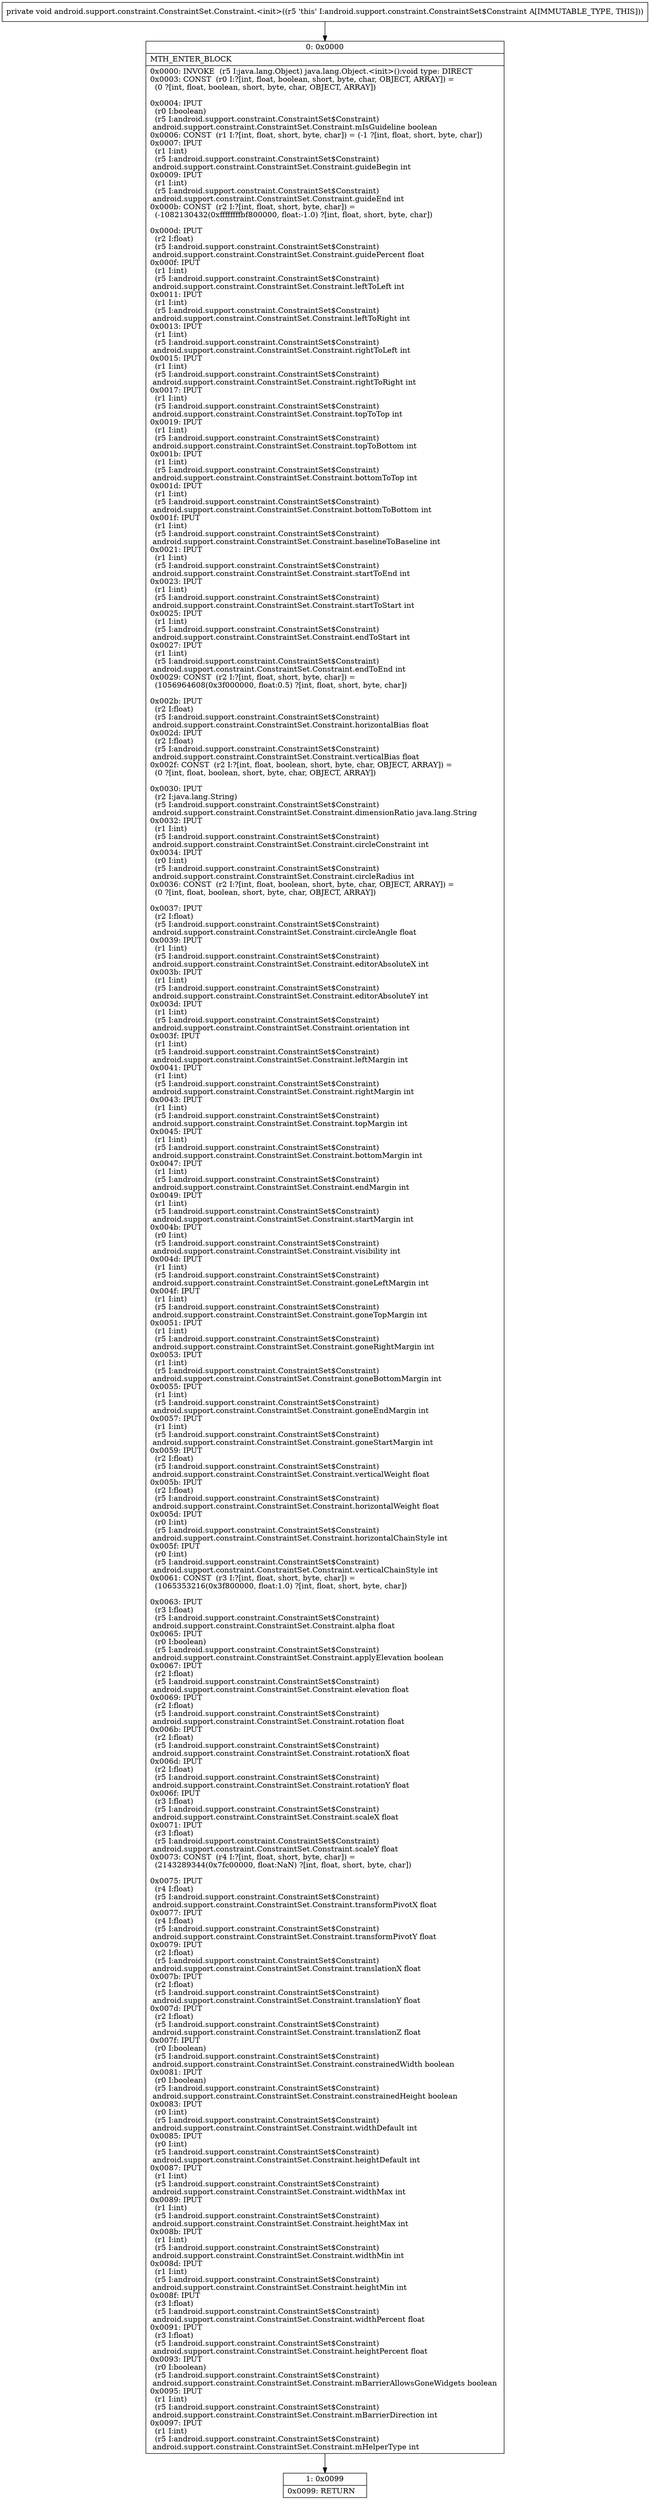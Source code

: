 digraph "CFG forandroid.support.constraint.ConstraintSet.Constraint.\<init\>()V" {
Node_0 [shape=record,label="{0\:\ 0x0000|MTH_ENTER_BLOCK\l|0x0000: INVOKE  (r5 I:java.lang.Object) java.lang.Object.\<init\>():void type: DIRECT \l0x0003: CONST  (r0 I:?[int, float, boolean, short, byte, char, OBJECT, ARRAY]) = \l  (0 ?[int, float, boolean, short, byte, char, OBJECT, ARRAY])\l \l0x0004: IPUT  \l  (r0 I:boolean)\l  (r5 I:android.support.constraint.ConstraintSet$Constraint)\l android.support.constraint.ConstraintSet.Constraint.mIsGuideline boolean \l0x0006: CONST  (r1 I:?[int, float, short, byte, char]) = (\-1 ?[int, float, short, byte, char]) \l0x0007: IPUT  \l  (r1 I:int)\l  (r5 I:android.support.constraint.ConstraintSet$Constraint)\l android.support.constraint.ConstraintSet.Constraint.guideBegin int \l0x0009: IPUT  \l  (r1 I:int)\l  (r5 I:android.support.constraint.ConstraintSet$Constraint)\l android.support.constraint.ConstraintSet.Constraint.guideEnd int \l0x000b: CONST  (r2 I:?[int, float, short, byte, char]) = \l  (\-1082130432(0xffffffffbf800000, float:\-1.0) ?[int, float, short, byte, char])\l \l0x000d: IPUT  \l  (r2 I:float)\l  (r5 I:android.support.constraint.ConstraintSet$Constraint)\l android.support.constraint.ConstraintSet.Constraint.guidePercent float \l0x000f: IPUT  \l  (r1 I:int)\l  (r5 I:android.support.constraint.ConstraintSet$Constraint)\l android.support.constraint.ConstraintSet.Constraint.leftToLeft int \l0x0011: IPUT  \l  (r1 I:int)\l  (r5 I:android.support.constraint.ConstraintSet$Constraint)\l android.support.constraint.ConstraintSet.Constraint.leftToRight int \l0x0013: IPUT  \l  (r1 I:int)\l  (r5 I:android.support.constraint.ConstraintSet$Constraint)\l android.support.constraint.ConstraintSet.Constraint.rightToLeft int \l0x0015: IPUT  \l  (r1 I:int)\l  (r5 I:android.support.constraint.ConstraintSet$Constraint)\l android.support.constraint.ConstraintSet.Constraint.rightToRight int \l0x0017: IPUT  \l  (r1 I:int)\l  (r5 I:android.support.constraint.ConstraintSet$Constraint)\l android.support.constraint.ConstraintSet.Constraint.topToTop int \l0x0019: IPUT  \l  (r1 I:int)\l  (r5 I:android.support.constraint.ConstraintSet$Constraint)\l android.support.constraint.ConstraintSet.Constraint.topToBottom int \l0x001b: IPUT  \l  (r1 I:int)\l  (r5 I:android.support.constraint.ConstraintSet$Constraint)\l android.support.constraint.ConstraintSet.Constraint.bottomToTop int \l0x001d: IPUT  \l  (r1 I:int)\l  (r5 I:android.support.constraint.ConstraintSet$Constraint)\l android.support.constraint.ConstraintSet.Constraint.bottomToBottom int \l0x001f: IPUT  \l  (r1 I:int)\l  (r5 I:android.support.constraint.ConstraintSet$Constraint)\l android.support.constraint.ConstraintSet.Constraint.baselineToBaseline int \l0x0021: IPUT  \l  (r1 I:int)\l  (r5 I:android.support.constraint.ConstraintSet$Constraint)\l android.support.constraint.ConstraintSet.Constraint.startToEnd int \l0x0023: IPUT  \l  (r1 I:int)\l  (r5 I:android.support.constraint.ConstraintSet$Constraint)\l android.support.constraint.ConstraintSet.Constraint.startToStart int \l0x0025: IPUT  \l  (r1 I:int)\l  (r5 I:android.support.constraint.ConstraintSet$Constraint)\l android.support.constraint.ConstraintSet.Constraint.endToStart int \l0x0027: IPUT  \l  (r1 I:int)\l  (r5 I:android.support.constraint.ConstraintSet$Constraint)\l android.support.constraint.ConstraintSet.Constraint.endToEnd int \l0x0029: CONST  (r2 I:?[int, float, short, byte, char]) = \l  (1056964608(0x3f000000, float:0.5) ?[int, float, short, byte, char])\l \l0x002b: IPUT  \l  (r2 I:float)\l  (r5 I:android.support.constraint.ConstraintSet$Constraint)\l android.support.constraint.ConstraintSet.Constraint.horizontalBias float \l0x002d: IPUT  \l  (r2 I:float)\l  (r5 I:android.support.constraint.ConstraintSet$Constraint)\l android.support.constraint.ConstraintSet.Constraint.verticalBias float \l0x002f: CONST  (r2 I:?[int, float, boolean, short, byte, char, OBJECT, ARRAY]) = \l  (0 ?[int, float, boolean, short, byte, char, OBJECT, ARRAY])\l \l0x0030: IPUT  \l  (r2 I:java.lang.String)\l  (r5 I:android.support.constraint.ConstraintSet$Constraint)\l android.support.constraint.ConstraintSet.Constraint.dimensionRatio java.lang.String \l0x0032: IPUT  \l  (r1 I:int)\l  (r5 I:android.support.constraint.ConstraintSet$Constraint)\l android.support.constraint.ConstraintSet.Constraint.circleConstraint int \l0x0034: IPUT  \l  (r0 I:int)\l  (r5 I:android.support.constraint.ConstraintSet$Constraint)\l android.support.constraint.ConstraintSet.Constraint.circleRadius int \l0x0036: CONST  (r2 I:?[int, float, boolean, short, byte, char, OBJECT, ARRAY]) = \l  (0 ?[int, float, boolean, short, byte, char, OBJECT, ARRAY])\l \l0x0037: IPUT  \l  (r2 I:float)\l  (r5 I:android.support.constraint.ConstraintSet$Constraint)\l android.support.constraint.ConstraintSet.Constraint.circleAngle float \l0x0039: IPUT  \l  (r1 I:int)\l  (r5 I:android.support.constraint.ConstraintSet$Constraint)\l android.support.constraint.ConstraintSet.Constraint.editorAbsoluteX int \l0x003b: IPUT  \l  (r1 I:int)\l  (r5 I:android.support.constraint.ConstraintSet$Constraint)\l android.support.constraint.ConstraintSet.Constraint.editorAbsoluteY int \l0x003d: IPUT  \l  (r1 I:int)\l  (r5 I:android.support.constraint.ConstraintSet$Constraint)\l android.support.constraint.ConstraintSet.Constraint.orientation int \l0x003f: IPUT  \l  (r1 I:int)\l  (r5 I:android.support.constraint.ConstraintSet$Constraint)\l android.support.constraint.ConstraintSet.Constraint.leftMargin int \l0x0041: IPUT  \l  (r1 I:int)\l  (r5 I:android.support.constraint.ConstraintSet$Constraint)\l android.support.constraint.ConstraintSet.Constraint.rightMargin int \l0x0043: IPUT  \l  (r1 I:int)\l  (r5 I:android.support.constraint.ConstraintSet$Constraint)\l android.support.constraint.ConstraintSet.Constraint.topMargin int \l0x0045: IPUT  \l  (r1 I:int)\l  (r5 I:android.support.constraint.ConstraintSet$Constraint)\l android.support.constraint.ConstraintSet.Constraint.bottomMargin int \l0x0047: IPUT  \l  (r1 I:int)\l  (r5 I:android.support.constraint.ConstraintSet$Constraint)\l android.support.constraint.ConstraintSet.Constraint.endMargin int \l0x0049: IPUT  \l  (r1 I:int)\l  (r5 I:android.support.constraint.ConstraintSet$Constraint)\l android.support.constraint.ConstraintSet.Constraint.startMargin int \l0x004b: IPUT  \l  (r0 I:int)\l  (r5 I:android.support.constraint.ConstraintSet$Constraint)\l android.support.constraint.ConstraintSet.Constraint.visibility int \l0x004d: IPUT  \l  (r1 I:int)\l  (r5 I:android.support.constraint.ConstraintSet$Constraint)\l android.support.constraint.ConstraintSet.Constraint.goneLeftMargin int \l0x004f: IPUT  \l  (r1 I:int)\l  (r5 I:android.support.constraint.ConstraintSet$Constraint)\l android.support.constraint.ConstraintSet.Constraint.goneTopMargin int \l0x0051: IPUT  \l  (r1 I:int)\l  (r5 I:android.support.constraint.ConstraintSet$Constraint)\l android.support.constraint.ConstraintSet.Constraint.goneRightMargin int \l0x0053: IPUT  \l  (r1 I:int)\l  (r5 I:android.support.constraint.ConstraintSet$Constraint)\l android.support.constraint.ConstraintSet.Constraint.goneBottomMargin int \l0x0055: IPUT  \l  (r1 I:int)\l  (r5 I:android.support.constraint.ConstraintSet$Constraint)\l android.support.constraint.ConstraintSet.Constraint.goneEndMargin int \l0x0057: IPUT  \l  (r1 I:int)\l  (r5 I:android.support.constraint.ConstraintSet$Constraint)\l android.support.constraint.ConstraintSet.Constraint.goneStartMargin int \l0x0059: IPUT  \l  (r2 I:float)\l  (r5 I:android.support.constraint.ConstraintSet$Constraint)\l android.support.constraint.ConstraintSet.Constraint.verticalWeight float \l0x005b: IPUT  \l  (r2 I:float)\l  (r5 I:android.support.constraint.ConstraintSet$Constraint)\l android.support.constraint.ConstraintSet.Constraint.horizontalWeight float \l0x005d: IPUT  \l  (r0 I:int)\l  (r5 I:android.support.constraint.ConstraintSet$Constraint)\l android.support.constraint.ConstraintSet.Constraint.horizontalChainStyle int \l0x005f: IPUT  \l  (r0 I:int)\l  (r5 I:android.support.constraint.ConstraintSet$Constraint)\l android.support.constraint.ConstraintSet.Constraint.verticalChainStyle int \l0x0061: CONST  (r3 I:?[int, float, short, byte, char]) = \l  (1065353216(0x3f800000, float:1.0) ?[int, float, short, byte, char])\l \l0x0063: IPUT  \l  (r3 I:float)\l  (r5 I:android.support.constraint.ConstraintSet$Constraint)\l android.support.constraint.ConstraintSet.Constraint.alpha float \l0x0065: IPUT  \l  (r0 I:boolean)\l  (r5 I:android.support.constraint.ConstraintSet$Constraint)\l android.support.constraint.ConstraintSet.Constraint.applyElevation boolean \l0x0067: IPUT  \l  (r2 I:float)\l  (r5 I:android.support.constraint.ConstraintSet$Constraint)\l android.support.constraint.ConstraintSet.Constraint.elevation float \l0x0069: IPUT  \l  (r2 I:float)\l  (r5 I:android.support.constraint.ConstraintSet$Constraint)\l android.support.constraint.ConstraintSet.Constraint.rotation float \l0x006b: IPUT  \l  (r2 I:float)\l  (r5 I:android.support.constraint.ConstraintSet$Constraint)\l android.support.constraint.ConstraintSet.Constraint.rotationX float \l0x006d: IPUT  \l  (r2 I:float)\l  (r5 I:android.support.constraint.ConstraintSet$Constraint)\l android.support.constraint.ConstraintSet.Constraint.rotationY float \l0x006f: IPUT  \l  (r3 I:float)\l  (r5 I:android.support.constraint.ConstraintSet$Constraint)\l android.support.constraint.ConstraintSet.Constraint.scaleX float \l0x0071: IPUT  \l  (r3 I:float)\l  (r5 I:android.support.constraint.ConstraintSet$Constraint)\l android.support.constraint.ConstraintSet.Constraint.scaleY float \l0x0073: CONST  (r4 I:?[int, float, short, byte, char]) = \l  (2143289344(0x7fc00000, float:NaN) ?[int, float, short, byte, char])\l \l0x0075: IPUT  \l  (r4 I:float)\l  (r5 I:android.support.constraint.ConstraintSet$Constraint)\l android.support.constraint.ConstraintSet.Constraint.transformPivotX float \l0x0077: IPUT  \l  (r4 I:float)\l  (r5 I:android.support.constraint.ConstraintSet$Constraint)\l android.support.constraint.ConstraintSet.Constraint.transformPivotY float \l0x0079: IPUT  \l  (r2 I:float)\l  (r5 I:android.support.constraint.ConstraintSet$Constraint)\l android.support.constraint.ConstraintSet.Constraint.translationX float \l0x007b: IPUT  \l  (r2 I:float)\l  (r5 I:android.support.constraint.ConstraintSet$Constraint)\l android.support.constraint.ConstraintSet.Constraint.translationY float \l0x007d: IPUT  \l  (r2 I:float)\l  (r5 I:android.support.constraint.ConstraintSet$Constraint)\l android.support.constraint.ConstraintSet.Constraint.translationZ float \l0x007f: IPUT  \l  (r0 I:boolean)\l  (r5 I:android.support.constraint.ConstraintSet$Constraint)\l android.support.constraint.ConstraintSet.Constraint.constrainedWidth boolean \l0x0081: IPUT  \l  (r0 I:boolean)\l  (r5 I:android.support.constraint.ConstraintSet$Constraint)\l android.support.constraint.ConstraintSet.Constraint.constrainedHeight boolean \l0x0083: IPUT  \l  (r0 I:int)\l  (r5 I:android.support.constraint.ConstraintSet$Constraint)\l android.support.constraint.ConstraintSet.Constraint.widthDefault int \l0x0085: IPUT  \l  (r0 I:int)\l  (r5 I:android.support.constraint.ConstraintSet$Constraint)\l android.support.constraint.ConstraintSet.Constraint.heightDefault int \l0x0087: IPUT  \l  (r1 I:int)\l  (r5 I:android.support.constraint.ConstraintSet$Constraint)\l android.support.constraint.ConstraintSet.Constraint.widthMax int \l0x0089: IPUT  \l  (r1 I:int)\l  (r5 I:android.support.constraint.ConstraintSet$Constraint)\l android.support.constraint.ConstraintSet.Constraint.heightMax int \l0x008b: IPUT  \l  (r1 I:int)\l  (r5 I:android.support.constraint.ConstraintSet$Constraint)\l android.support.constraint.ConstraintSet.Constraint.widthMin int \l0x008d: IPUT  \l  (r1 I:int)\l  (r5 I:android.support.constraint.ConstraintSet$Constraint)\l android.support.constraint.ConstraintSet.Constraint.heightMin int \l0x008f: IPUT  \l  (r3 I:float)\l  (r5 I:android.support.constraint.ConstraintSet$Constraint)\l android.support.constraint.ConstraintSet.Constraint.widthPercent float \l0x0091: IPUT  \l  (r3 I:float)\l  (r5 I:android.support.constraint.ConstraintSet$Constraint)\l android.support.constraint.ConstraintSet.Constraint.heightPercent float \l0x0093: IPUT  \l  (r0 I:boolean)\l  (r5 I:android.support.constraint.ConstraintSet$Constraint)\l android.support.constraint.ConstraintSet.Constraint.mBarrierAllowsGoneWidgets boolean \l0x0095: IPUT  \l  (r1 I:int)\l  (r5 I:android.support.constraint.ConstraintSet$Constraint)\l android.support.constraint.ConstraintSet.Constraint.mBarrierDirection int \l0x0097: IPUT  \l  (r1 I:int)\l  (r5 I:android.support.constraint.ConstraintSet$Constraint)\l android.support.constraint.ConstraintSet.Constraint.mHelperType int \l}"];
Node_1 [shape=record,label="{1\:\ 0x0099|0x0099: RETURN   \l}"];
MethodNode[shape=record,label="{private void android.support.constraint.ConstraintSet.Constraint.\<init\>((r5 'this' I:android.support.constraint.ConstraintSet$Constraint A[IMMUTABLE_TYPE, THIS])) }"];
MethodNode -> Node_0;
Node_0 -> Node_1;
}


